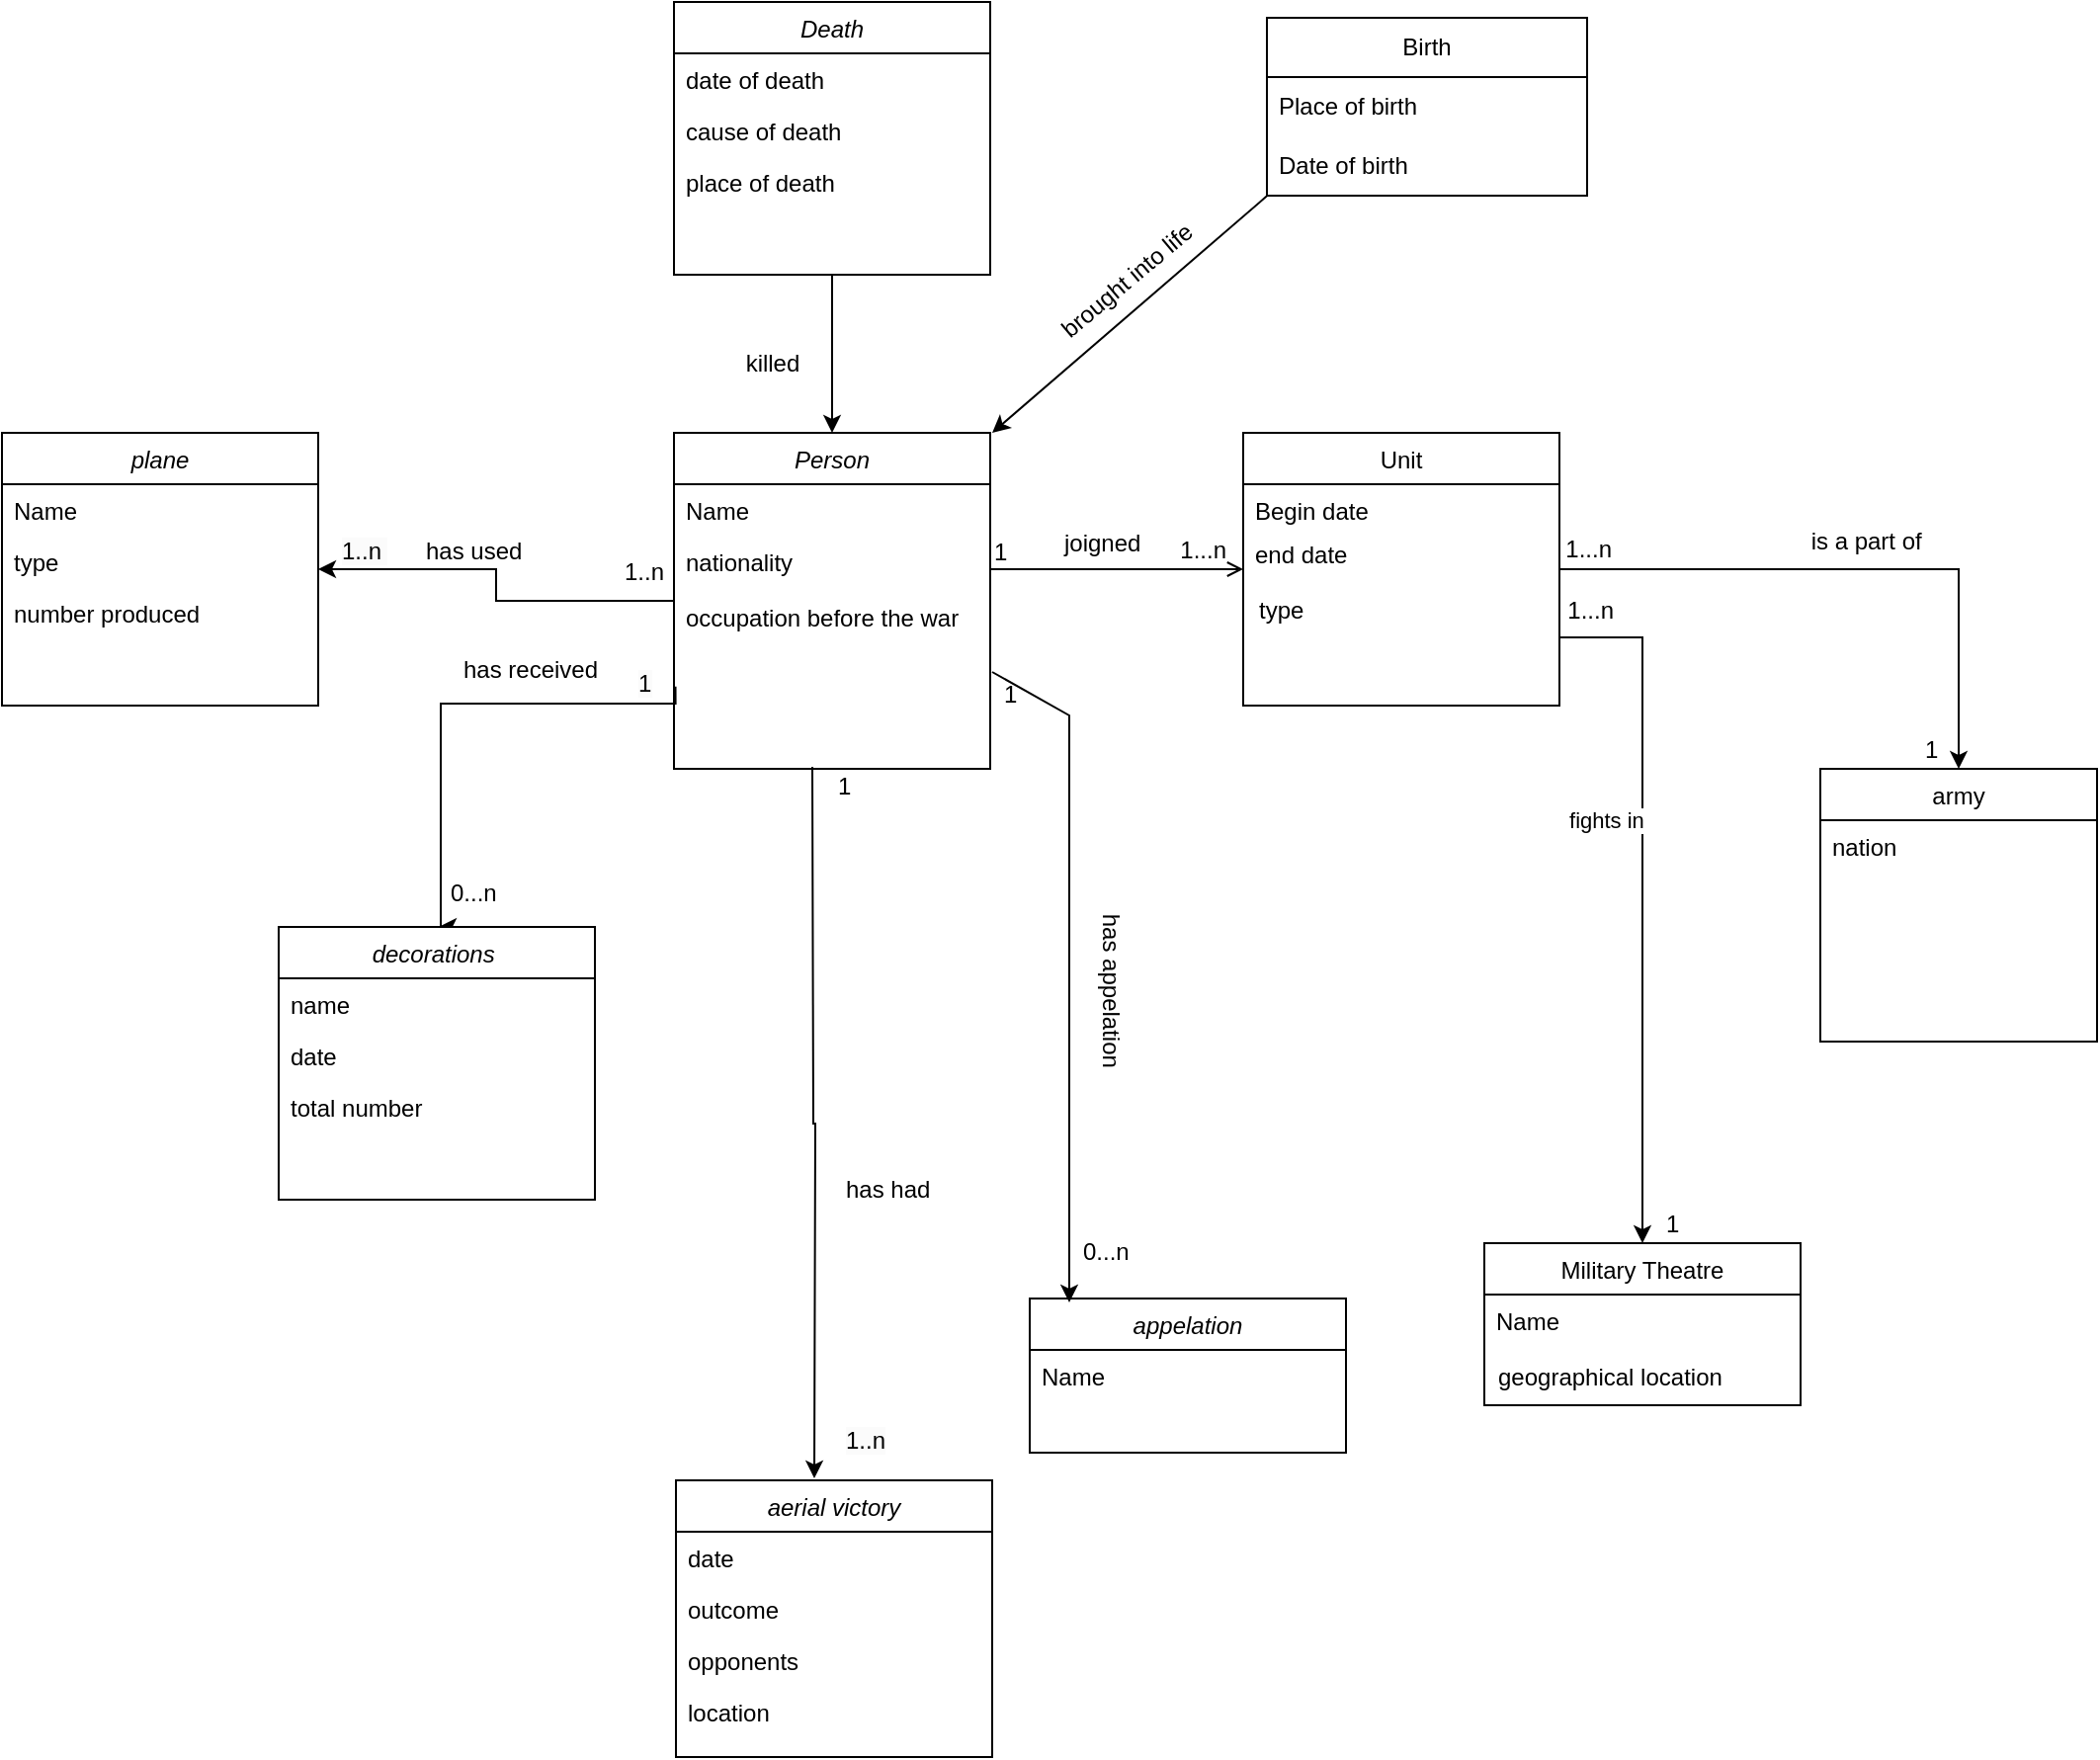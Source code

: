 <mxfile version="24.7.17">
  <diagram id="C5RBs43oDa-KdzZeNtuy" name="Page-1">
    <mxGraphModel dx="1656" dy="1654" grid="1" gridSize="10" guides="1" tooltips="1" connect="1" arrows="1" fold="1" page="1" pageScale="1" pageWidth="827" pageHeight="1169" math="0" shadow="0">
      <root>
        <mxCell id="WIyWlLk6GJQsqaUBKTNV-0" />
        <mxCell id="WIyWlLk6GJQsqaUBKTNV-1" parent="WIyWlLk6GJQsqaUBKTNV-0" />
        <mxCell id="sWfVRmqd_Di_RNYYss13-6" value="" style="edgeStyle=orthogonalEdgeStyle;rounded=0;orthogonalLoop=1;jettySize=auto;html=1;" parent="WIyWlLk6GJQsqaUBKTNV-1" source="zkfFHV4jXpPFQw0GAbJ--0" target="sWfVRmqd_Di_RNYYss13-2" edge="1">
          <mxGeometry relative="1" as="geometry" />
        </mxCell>
        <mxCell id="sWfVRmqd_Di_RNYYss13-21" value="" style="edgeStyle=orthogonalEdgeStyle;rounded=0;orthogonalLoop=1;jettySize=auto;html=1;" parent="WIyWlLk6GJQsqaUBKTNV-1" edge="1">
          <mxGeometry relative="1" as="geometry">
            <mxPoint x="290" y="289" as="sourcePoint" />
            <mxPoint x="291" y="649" as="targetPoint" />
          </mxGeometry>
        </mxCell>
        <mxCell id="zkfFHV4jXpPFQw0GAbJ--0" value="Person" style="swimlane;fontStyle=2;align=center;verticalAlign=top;childLayout=stackLayout;horizontal=1;startSize=26;horizontalStack=0;resizeParent=1;resizeLast=0;collapsible=1;marginBottom=0;rounded=0;shadow=0;strokeWidth=1;" parent="WIyWlLk6GJQsqaUBKTNV-1" vertex="1">
          <mxGeometry x="220" y="120" width="160" height="170" as="geometry">
            <mxRectangle x="230" y="140" width="160" height="26" as="alternateBounds" />
          </mxGeometry>
        </mxCell>
        <mxCell id="zkfFHV4jXpPFQw0GAbJ--1" value="Name" style="text;align=left;verticalAlign=top;spacingLeft=4;spacingRight=4;overflow=hidden;rotatable=0;points=[[0,0.5],[1,0.5]];portConstraint=eastwest;" parent="zkfFHV4jXpPFQw0GAbJ--0" vertex="1">
          <mxGeometry y="26" width="160" height="26" as="geometry" />
        </mxCell>
        <mxCell id="zkfFHV4jXpPFQw0GAbJ--2" value="nationality&#xa;" style="text;align=left;verticalAlign=top;spacingLeft=4;spacingRight=4;overflow=hidden;rotatable=0;points=[[0,0.5],[1,0.5]];portConstraint=eastwest;rounded=0;shadow=0;html=0;" parent="zkfFHV4jXpPFQw0GAbJ--0" vertex="1">
          <mxGeometry y="52" width="160" height="26" as="geometry" />
        </mxCell>
        <mxCell id="sWfVRmqd_Di_RNYYss13-30" value="" style="edgeStyle=orthogonalEdgeStyle;rounded=0;orthogonalLoop=1;jettySize=auto;html=1;exitX=1;exitY=0.75;exitDx=0;exitDy=0;" parent="WIyWlLk6GJQsqaUBKTNV-1" source="zkfFHV4jXpPFQw0GAbJ--17" target="sWfVRmqd_Di_RNYYss13-25" edge="1">
          <mxGeometry relative="1" as="geometry">
            <mxPoint x="590" y="260" as="sourcePoint" />
          </mxGeometry>
        </mxCell>
        <mxCell id="sWfVRmqd_Di_RNYYss13-34" value="fights in&amp;nbsp;" style="edgeLabel;html=1;align=center;verticalAlign=middle;resizable=0;points=[];" parent="sWfVRmqd_Di_RNYYss13-30" vertex="1" connectable="0">
          <mxGeometry x="-0.19" y="-2" relative="1" as="geometry">
            <mxPoint x="-15" y="-7" as="offset" />
          </mxGeometry>
        </mxCell>
        <mxCell id="sWfVRmqd_Di_RNYYss13-82" value="" style="edgeStyle=orthogonalEdgeStyle;rounded=0;orthogonalLoop=1;jettySize=auto;html=1;" parent="WIyWlLk6GJQsqaUBKTNV-1" source="zkfFHV4jXpPFQw0GAbJ--17" target="sWfVRmqd_Di_RNYYss13-78" edge="1">
          <mxGeometry relative="1" as="geometry" />
        </mxCell>
        <mxCell id="zkfFHV4jXpPFQw0GAbJ--17" value="Unit" style="swimlane;fontStyle=0;align=center;verticalAlign=top;childLayout=stackLayout;horizontal=1;startSize=26;horizontalStack=0;resizeParent=1;resizeLast=0;collapsible=1;marginBottom=0;rounded=0;shadow=0;strokeWidth=1;" parent="WIyWlLk6GJQsqaUBKTNV-1" vertex="1">
          <mxGeometry x="508" y="120" width="160" height="138" as="geometry">
            <mxRectangle x="550" y="140" width="160" height="26" as="alternateBounds" />
          </mxGeometry>
        </mxCell>
        <mxCell id="zkfFHV4jXpPFQw0GAbJ--18" value="Begin date" style="text;align=left;verticalAlign=top;spacingLeft=4;spacingRight=4;overflow=hidden;rotatable=0;points=[[0,0.5],[1,0.5]];portConstraint=eastwest;" parent="zkfFHV4jXpPFQw0GAbJ--17" vertex="1">
          <mxGeometry y="26" width="160" height="22" as="geometry" />
        </mxCell>
        <mxCell id="zkfFHV4jXpPFQw0GAbJ--20" value="end date" style="text;align=left;verticalAlign=top;spacingLeft=4;spacingRight=4;overflow=hidden;rotatable=0;points=[[0,0.5],[1,0.5]];portConstraint=eastwest;rounded=0;shadow=0;html=0;" parent="zkfFHV4jXpPFQw0GAbJ--17" vertex="1">
          <mxGeometry y="48" width="160" height="26" as="geometry" />
        </mxCell>
        <mxCell id="zkfFHV4jXpPFQw0GAbJ--26" value="" style="endArrow=open;shadow=0;strokeWidth=1;rounded=0;curved=0;endFill=1;edgeStyle=elbowEdgeStyle;elbow=vertical;" parent="WIyWlLk6GJQsqaUBKTNV-1" source="zkfFHV4jXpPFQw0GAbJ--0" target="zkfFHV4jXpPFQw0GAbJ--17" edge="1">
          <mxGeometry x="0.5" y="41" relative="1" as="geometry">
            <mxPoint x="380" y="192" as="sourcePoint" />
            <mxPoint x="540" y="192" as="targetPoint" />
            <mxPoint x="-40" y="32" as="offset" />
          </mxGeometry>
        </mxCell>
        <mxCell id="zkfFHV4jXpPFQw0GAbJ--27" value="&#xa;1" style="resizable=0;align=left;verticalAlign=bottom;labelBackgroundColor=none;fontSize=12;" parent="zkfFHV4jXpPFQw0GAbJ--26" connectable="0" vertex="1">
          <mxGeometry x="-1" relative="1" as="geometry">
            <mxPoint as="offset" />
          </mxGeometry>
        </mxCell>
        <mxCell id="zkfFHV4jXpPFQw0GAbJ--28" value="1...n" style="resizable=0;align=right;verticalAlign=bottom;labelBackgroundColor=none;fontSize=12;" parent="zkfFHV4jXpPFQw0GAbJ--26" connectable="0" vertex="1">
          <mxGeometry x="1" relative="1" as="geometry">
            <mxPoint x="-7" y="-1" as="offset" />
          </mxGeometry>
        </mxCell>
        <mxCell id="zkfFHV4jXpPFQw0GAbJ--29" value="has used&amp;nbsp;" style="text;html=1;resizable=0;points=[];;align=center;verticalAlign=middle;labelBackgroundColor=none;rounded=0;shadow=0;strokeWidth=1;fontSize=12;" parent="zkfFHV4jXpPFQw0GAbJ--26" vertex="1" connectable="0">
          <mxGeometry x="0.5" y="49" relative="1" as="geometry">
            <mxPoint x="-356" y="40" as="offset" />
          </mxGeometry>
        </mxCell>
        <mxCell id="sWfVRmqd_Di_RNYYss13-37" value="" style="edgeStyle=orthogonalEdgeStyle;rounded=0;orthogonalLoop=1;jettySize=auto;html=1;exitX=0.061;exitY=0.746;exitDx=0;exitDy=0;exitPerimeter=0;" parent="WIyWlLk6GJQsqaUBKTNV-1" edge="1">
          <mxGeometry relative="1" as="geometry">
            <mxPoint x="220.76" y="248.396" as="sourcePoint" />
            <mxPoint x="101" y="370" as="targetPoint" />
            <Array as="points">
              <mxPoint x="221" y="257" />
              <mxPoint x="102" y="257" />
            </Array>
          </mxGeometry>
        </mxCell>
        <mxCell id="Up6PIdl-GRcJgjslwMBE-0" value="occupation before the war" style="text;align=left;verticalAlign=top;spacingLeft=4;spacingRight=4;overflow=hidden;rotatable=0;points=[[0,0.5],[1,0.5]];portConstraint=eastwest;rounded=0;shadow=0;html=0;" parent="WIyWlLk6GJQsqaUBKTNV-1" vertex="1">
          <mxGeometry x="220" y="200" width="160" height="26" as="geometry" />
        </mxCell>
        <mxCell id="sWfVRmqd_Di_RNYYss13-2" value="plane" style="swimlane;fontStyle=2;align=center;verticalAlign=top;childLayout=stackLayout;horizontal=1;startSize=26;horizontalStack=0;resizeParent=1;resizeLast=0;collapsible=1;marginBottom=0;rounded=0;shadow=0;strokeWidth=1;" parent="WIyWlLk6GJQsqaUBKTNV-1" vertex="1">
          <mxGeometry x="-120" y="120" width="160" height="138" as="geometry">
            <mxRectangle x="230" y="140" width="160" height="26" as="alternateBounds" />
          </mxGeometry>
        </mxCell>
        <mxCell id="sWfVRmqd_Di_RNYYss13-3" value="Name" style="text;align=left;verticalAlign=top;spacingLeft=4;spacingRight=4;overflow=hidden;rotatable=0;points=[[0,0.5],[1,0.5]];portConstraint=eastwest;" parent="sWfVRmqd_Di_RNYYss13-2" vertex="1">
          <mxGeometry y="26" width="160" height="26" as="geometry" />
        </mxCell>
        <mxCell id="sWfVRmqd_Di_RNYYss13-4" value="type " style="text;align=left;verticalAlign=top;spacingLeft=4;spacingRight=4;overflow=hidden;rotatable=0;points=[[0,0.5],[1,0.5]];portConstraint=eastwest;rounded=0;shadow=0;html=0;" parent="sWfVRmqd_Di_RNYYss13-2" vertex="1">
          <mxGeometry y="52" width="160" height="26" as="geometry" />
        </mxCell>
        <mxCell id="sWfVRmqd_Di_RNYYss13-5" value="number produced" style="text;align=left;verticalAlign=top;spacingLeft=4;spacingRight=4;overflow=hidden;rotatable=0;points=[[0,0.5],[1,0.5]];portConstraint=eastwest;rounded=0;shadow=0;html=0;" parent="sWfVRmqd_Di_RNYYss13-2" vertex="1">
          <mxGeometry y="78" width="160" height="26" as="geometry" />
        </mxCell>
        <mxCell id="sWfVRmqd_Di_RNYYss13-9" value="joigned&amp;nbsp;" style="text;html=1;resizable=0;points=[];;align=center;verticalAlign=middle;labelBackgroundColor=none;rounded=0;shadow=0;strokeWidth=1;fontSize=12;" parent="WIyWlLk6GJQsqaUBKTNV-1" vertex="1" connectable="0">
          <mxGeometry x="430" y="190" as="geometry">
            <mxPoint x="8" y="-14" as="offset" />
          </mxGeometry>
        </mxCell>
        <mxCell id="sWfVRmqd_Di_RNYYss13-101" value="" style="edgeStyle=orthogonalEdgeStyle;rounded=0;orthogonalLoop=1;jettySize=auto;html=1;entryX=0.5;entryY=0;entryDx=0;entryDy=0;" parent="WIyWlLk6GJQsqaUBKTNV-1" source="sWfVRmqd_Di_RNYYss13-10" target="zkfFHV4jXpPFQw0GAbJ--0" edge="1">
          <mxGeometry relative="1" as="geometry" />
        </mxCell>
        <mxCell id="sWfVRmqd_Di_RNYYss13-10" value="Death" style="swimlane;fontStyle=2;align=center;verticalAlign=top;childLayout=stackLayout;horizontal=1;startSize=26;horizontalStack=0;resizeParent=1;resizeLast=0;collapsible=1;marginBottom=0;rounded=0;shadow=0;strokeWidth=1;" parent="WIyWlLk6GJQsqaUBKTNV-1" vertex="1">
          <mxGeometry x="220" y="-98" width="160" height="138" as="geometry">
            <mxRectangle x="230" y="140" width="160" height="26" as="alternateBounds" />
          </mxGeometry>
        </mxCell>
        <mxCell id="sWfVRmqd_Di_RNYYss13-11" value="date of death" style="text;align=left;verticalAlign=top;spacingLeft=4;spacingRight=4;overflow=hidden;rotatable=0;points=[[0,0.5],[1,0.5]];portConstraint=eastwest;" parent="sWfVRmqd_Di_RNYYss13-10" vertex="1">
          <mxGeometry y="26" width="160" height="26" as="geometry" />
        </mxCell>
        <mxCell id="sWfVRmqd_Di_RNYYss13-12" value="cause of death" style="text;align=left;verticalAlign=top;spacingLeft=4;spacingRight=4;overflow=hidden;rotatable=0;points=[[0,0.5],[1,0.5]];portConstraint=eastwest;rounded=0;shadow=0;html=0;" parent="sWfVRmqd_Di_RNYYss13-10" vertex="1">
          <mxGeometry y="52" width="160" height="26" as="geometry" />
        </mxCell>
        <mxCell id="sWfVRmqd_Di_RNYYss13-13" value="place of death " style="text;align=left;verticalAlign=top;spacingLeft=4;spacingRight=4;overflow=hidden;rotatable=0;points=[[0,0.5],[1,0.5]];portConstraint=eastwest;rounded=0;shadow=0;html=0;" parent="sWfVRmqd_Di_RNYYss13-10" vertex="1">
          <mxGeometry y="78" width="160" height="26" as="geometry" />
        </mxCell>
        <mxCell id="sWfVRmqd_Di_RNYYss13-17" value="aerial victory" style="swimlane;fontStyle=2;align=center;verticalAlign=top;childLayout=stackLayout;horizontal=1;startSize=26;horizontalStack=0;resizeParent=1;resizeLast=0;collapsible=1;marginBottom=0;rounded=0;shadow=0;strokeWidth=1;" parent="WIyWlLk6GJQsqaUBKTNV-1" vertex="1">
          <mxGeometry x="221" y="650" width="160" height="140" as="geometry">
            <mxRectangle x="230" y="140" width="160" height="26" as="alternateBounds" />
          </mxGeometry>
        </mxCell>
        <mxCell id="sWfVRmqd_Di_RNYYss13-18" value="date&#xa;" style="text;align=left;verticalAlign=top;spacingLeft=4;spacingRight=4;overflow=hidden;rotatable=0;points=[[0,0.5],[1,0.5]];portConstraint=eastwest;" parent="sWfVRmqd_Di_RNYYss13-17" vertex="1">
          <mxGeometry y="26" width="160" height="26" as="geometry" />
        </mxCell>
        <mxCell id="sWfVRmqd_Di_RNYYss13-19" value="outcome" style="text;align=left;verticalAlign=top;spacingLeft=4;spacingRight=4;overflow=hidden;rotatable=0;points=[[0,0.5],[1,0.5]];portConstraint=eastwest;rounded=0;shadow=0;html=0;" parent="sWfVRmqd_Di_RNYYss13-17" vertex="1">
          <mxGeometry y="52" width="160" height="26" as="geometry" />
        </mxCell>
        <mxCell id="sWfVRmqd_Di_RNYYss13-20" value="opponents" style="text;align=left;verticalAlign=top;spacingLeft=4;spacingRight=4;overflow=hidden;rotatable=0;points=[[0,0.5],[1,0.5]];portConstraint=eastwest;rounded=0;shadow=0;html=0;" parent="sWfVRmqd_Di_RNYYss13-17" vertex="1">
          <mxGeometry y="78" width="160" height="26" as="geometry" />
        </mxCell>
        <mxCell id="-l5ytIGz0a9PeMOAyxSW-0" value="location" style="text;align=left;verticalAlign=top;spacingLeft=4;spacingRight=4;overflow=hidden;rotatable=0;points=[[0,0.5],[1,0.5]];portConstraint=eastwest;rounded=0;shadow=0;html=0;" parent="sWfVRmqd_Di_RNYYss13-17" vertex="1">
          <mxGeometry y="104" width="160" height="26" as="geometry" />
        </mxCell>
        <mxCell id="sWfVRmqd_Di_RNYYss13-22" value="&#xa;1..n" style="resizable=0;align=left;verticalAlign=bottom;labelBackgroundColor=none;fontSize=12;" parent="WIyWlLk6GJQsqaUBKTNV-1" connectable="0" vertex="1">
          <mxGeometry x="383" y="218" as="geometry">
            <mxPoint x="-190" y="-19" as="offset" />
          </mxGeometry>
        </mxCell>
        <mxCell id="sWfVRmqd_Di_RNYYss13-23" value="&lt;span style=&quot;color: rgb(0, 0, 0); font-family: Helvetica; font-size: 12px; font-style: normal; font-variant-ligatures: normal; font-variant-caps: normal; font-weight: 400; letter-spacing: normal; orphans: 2; text-align: left; text-indent: 0px; text-transform: none; widows: 2; word-spacing: 0px; -webkit-text-stroke-width: 0px; white-space: nowrap; background-color: rgb(251, 251, 251); text-decoration-thickness: initial; text-decoration-style: initial; text-decoration-color: initial; display: inline !important; float: none;&quot;&gt;1..n&amp;nbsp;&lt;/span&gt;" style="text;whiteSpace=wrap;html=1;" parent="WIyWlLk6GJQsqaUBKTNV-1" vertex="1">
          <mxGeometry x="50" y="166" width="40" height="40" as="geometry" />
        </mxCell>
        <mxCell id="sWfVRmqd_Di_RNYYss13-25" value="Military Theatre" style="swimlane;fontStyle=0;align=center;verticalAlign=top;childLayout=stackLayout;horizontal=1;startSize=26;horizontalStack=0;resizeParent=1;resizeLast=0;collapsible=1;marginBottom=0;rounded=0;shadow=0;strokeWidth=1;" parent="WIyWlLk6GJQsqaUBKTNV-1" vertex="1">
          <mxGeometry x="630" y="530" width="160" height="82" as="geometry">
            <mxRectangle x="550" y="140" width="160" height="26" as="alternateBounds" />
          </mxGeometry>
        </mxCell>
        <mxCell id="sWfVRmqd_Di_RNYYss13-27" value="Name" style="text;align=left;verticalAlign=top;spacingLeft=4;spacingRight=4;overflow=hidden;rotatable=0;points=[[0,0.5],[1,0.5]];portConstraint=eastwest;rounded=0;shadow=0;html=0;" parent="sWfVRmqd_Di_RNYYss13-25" vertex="1">
          <mxGeometry y="26" width="160" height="26" as="geometry" />
        </mxCell>
        <mxCell id="sWfVRmqd_Di_RNYYss13-31" value="has had&amp;nbsp;" style="text;html=1;align=center;verticalAlign=middle;whiteSpace=wrap;rounded=0;" parent="WIyWlLk6GJQsqaUBKTNV-1" vertex="1">
          <mxGeometry x="300" y="468" width="60" height="70" as="geometry" />
        </mxCell>
        <mxCell id="sWfVRmqd_Di_RNYYss13-38" value="decorations " style="swimlane;fontStyle=2;align=center;verticalAlign=top;childLayout=stackLayout;horizontal=1;startSize=26;horizontalStack=0;resizeParent=1;resizeLast=0;collapsible=1;marginBottom=0;rounded=0;shadow=0;strokeWidth=1;" parent="WIyWlLk6GJQsqaUBKTNV-1" vertex="1">
          <mxGeometry x="20" y="370" width="160" height="138" as="geometry">
            <mxRectangle x="230" y="140" width="160" height="26" as="alternateBounds" />
          </mxGeometry>
        </mxCell>
        <mxCell id="sWfVRmqd_Di_RNYYss13-39" value="name" style="text;align=left;verticalAlign=top;spacingLeft=4;spacingRight=4;overflow=hidden;rotatable=0;points=[[0,0.5],[1,0.5]];portConstraint=eastwest;" parent="sWfVRmqd_Di_RNYYss13-38" vertex="1">
          <mxGeometry y="26" width="160" height="26" as="geometry" />
        </mxCell>
        <mxCell id="sWfVRmqd_Di_RNYYss13-40" value="date " style="text;align=left;verticalAlign=top;spacingLeft=4;spacingRight=4;overflow=hidden;rotatable=0;points=[[0,0.5],[1,0.5]];portConstraint=eastwest;rounded=0;shadow=0;html=0;" parent="sWfVRmqd_Di_RNYYss13-38" vertex="1">
          <mxGeometry y="52" width="160" height="26" as="geometry" />
        </mxCell>
        <mxCell id="sWfVRmqd_Di_RNYYss13-41" value="total number " style="text;align=left;verticalAlign=top;spacingLeft=4;spacingRight=4;overflow=hidden;rotatable=0;points=[[0,0.5],[1,0.5]];portConstraint=eastwest;rounded=0;shadow=0;html=0;" parent="sWfVRmqd_Di_RNYYss13-38" vertex="1">
          <mxGeometry y="78" width="160" height="26" as="geometry" />
        </mxCell>
        <mxCell id="sWfVRmqd_Di_RNYYss13-42" value="&lt;br style=&quot;forced-color-adjust: none; padding: 0px; margin: 0px; color: rgb(0, 0, 0); font-family: Helvetica; font-size: 12px; font-style: normal; font-variant-ligatures: normal; font-variant-caps: normal; font-weight: 400; letter-spacing: normal; orphans: 2; text-align: left; text-indent: 0px; text-transform: none; widows: 2; word-spacing: 0px; -webkit-text-stroke-width: 0px; white-space: nowrap; background-color: rgb(251, 251, 251); text-decoration-thickness: initial; text-decoration-style: initial; text-decoration-color: initial;&quot;&gt;&lt;span style=&quot;color: rgb(0, 0, 0); font-family: Helvetica; font-size: 12px; font-style: normal; font-variant-ligatures: normal; font-variant-caps: normal; font-weight: 400; letter-spacing: normal; orphans: 2; text-align: left; text-indent: 0px; text-transform: none; widows: 2; word-spacing: 0px; -webkit-text-stroke-width: 0px; white-space: nowrap; background-color: rgb(251, 251, 251); text-decoration-thickness: initial; text-decoration-style: initial; text-decoration-color: initial; display: inline !important; float: none;&quot;&gt;1&lt;/span&gt;" style="text;whiteSpace=wrap;html=1;" parent="WIyWlLk6GJQsqaUBKTNV-1" vertex="1">
          <mxGeometry x="200" y="219" width="40" height="50" as="geometry" />
        </mxCell>
        <mxCell id="sWfVRmqd_Di_RNYYss13-43" value="&lt;div&gt;0...n&lt;/div&gt;&lt;div&gt;&lt;br&gt;&lt;/div&gt;" style="text;whiteSpace=wrap;html=1;" parent="WIyWlLk6GJQsqaUBKTNV-1" vertex="1">
          <mxGeometry x="105" y="339" width="40" height="50" as="geometry" />
        </mxCell>
        <mxCell id="sWfVRmqd_Di_RNYYss13-44" value="&#xa;" style="text;align=left;verticalAlign=top;spacingLeft=4;spacingRight=4;overflow=hidden;rotatable=0;points=[[0,0.5],[1,0.5]];portConstraint=eastwest;rounded=0;shadow=0;html=0;" parent="WIyWlLk6GJQsqaUBKTNV-1" vertex="1">
          <mxGeometry x="221" y="228" width="160" height="26" as="geometry" />
        </mxCell>
        <mxCell id="sWfVRmqd_Di_RNYYss13-47" value="appelation" style="swimlane;fontStyle=2;align=center;verticalAlign=top;childLayout=stackLayout;horizontal=1;startSize=26;horizontalStack=0;resizeParent=1;resizeLast=0;collapsible=1;marginBottom=0;rounded=0;shadow=0;strokeWidth=1;" parent="WIyWlLk6GJQsqaUBKTNV-1" vertex="1">
          <mxGeometry x="400" y="558" width="160" height="78" as="geometry">
            <mxRectangle x="230" y="140" width="160" height="26" as="alternateBounds" />
          </mxGeometry>
        </mxCell>
        <mxCell id="sWfVRmqd_Di_RNYYss13-48" value="Name" style="text;align=left;verticalAlign=top;spacingLeft=4;spacingRight=4;overflow=hidden;rotatable=0;points=[[0,0.5],[1,0.5]];portConstraint=eastwest;" parent="sWfVRmqd_Di_RNYYss13-47" vertex="1">
          <mxGeometry y="26" width="160" height="26" as="geometry" />
        </mxCell>
        <mxCell id="sWfVRmqd_Di_RNYYss13-49" value="&#xa;" style="text;align=left;verticalAlign=top;spacingLeft=4;spacingRight=4;overflow=hidden;rotatable=0;points=[[0,0.5],[1,0.5]];portConstraint=eastwest;rounded=0;shadow=0;html=0;" parent="sWfVRmqd_Di_RNYYss13-47" vertex="1">
          <mxGeometry y="52" width="160" height="26" as="geometry" />
        </mxCell>
        <mxCell id="sWfVRmqd_Di_RNYYss13-52" value="has appelation&amp;nbsp;" style="text;html=1;align=center;verticalAlign=middle;whiteSpace=wrap;rounded=0;rotation=90;" parent="WIyWlLk6GJQsqaUBKTNV-1" vertex="1">
          <mxGeometry x="370.93" y="389" width="140" height="30" as="geometry" />
        </mxCell>
        <mxCell id="sWfVRmqd_Di_RNYYss13-53" value="&#xa;1" style="resizable=0;align=left;verticalAlign=bottom;labelBackgroundColor=none;fontSize=12;" parent="WIyWlLk6GJQsqaUBKTNV-1" connectable="0" vertex="1">
          <mxGeometry x="390" y="235" as="geometry">
            <mxPoint x="-5" y="26" as="offset" />
          </mxGeometry>
        </mxCell>
        <mxCell id="sWfVRmqd_Di_RNYYss13-54" value="0...n" style="resizable=0;align=left;verticalAlign=bottom;labelBackgroundColor=none;fontSize=12;" parent="WIyWlLk6GJQsqaUBKTNV-1" connectable="0" vertex="1">
          <mxGeometry x="367" y="224" as="geometry">
            <mxPoint x="58" y="319" as="offset" />
          </mxGeometry>
        </mxCell>
        <mxCell id="sWfVRmqd_Di_RNYYss13-58" value="Birth" style="swimlane;fontStyle=0;childLayout=stackLayout;horizontal=1;startSize=30;horizontalStack=0;resizeParent=1;resizeParentMax=0;resizeLast=0;collapsible=1;marginBottom=0;whiteSpace=wrap;html=1;" parent="WIyWlLk6GJQsqaUBKTNV-1" vertex="1">
          <mxGeometry x="520" y="-90" width="162" height="90" as="geometry" />
        </mxCell>
        <mxCell id="sWfVRmqd_Di_RNYYss13-59" value="Place of birth" style="text;strokeColor=none;fillColor=none;align=left;verticalAlign=middle;spacingLeft=4;spacingRight=4;overflow=hidden;points=[[0,0.5],[1,0.5]];portConstraint=eastwest;rotatable=0;whiteSpace=wrap;html=1;" parent="sWfVRmqd_Di_RNYYss13-58" vertex="1">
          <mxGeometry y="30" width="162" height="30" as="geometry" />
        </mxCell>
        <mxCell id="sWfVRmqd_Di_RNYYss13-60" value="Date of birth&amp;nbsp;" style="text;strokeColor=none;fillColor=none;align=left;verticalAlign=middle;spacingLeft=4;spacingRight=4;overflow=hidden;points=[[0,0.5],[1,0.5]];portConstraint=eastwest;rotatable=0;whiteSpace=wrap;html=1;" parent="sWfVRmqd_Di_RNYYss13-58" vertex="1">
          <mxGeometry y="60" width="162" height="30" as="geometry" />
        </mxCell>
        <mxCell id="sWfVRmqd_Di_RNYYss13-62" value="brought into life&amp;nbsp;" style="text;html=1;align=center;verticalAlign=middle;whiteSpace=wrap;rounded=0;rotation=-40;" parent="WIyWlLk6GJQsqaUBKTNV-1" vertex="1">
          <mxGeometry x="390" y="30" width="120.93" height="23.51" as="geometry" />
        </mxCell>
        <mxCell id="sWfVRmqd_Di_RNYYss13-67" value="has received" style="text;html=1;align=center;verticalAlign=middle;whiteSpace=wrap;rounded=0;" parent="WIyWlLk6GJQsqaUBKTNV-1" vertex="1">
          <mxGeometry x="105" y="219" width="85" height="41" as="geometry" />
        </mxCell>
        <mxCell id="sWfVRmqd_Di_RNYYss13-78" value="army" style="swimlane;fontStyle=0;align=center;verticalAlign=top;childLayout=stackLayout;horizontal=1;startSize=26;horizontalStack=0;resizeParent=1;resizeLast=0;collapsible=1;marginBottom=0;rounded=0;shadow=0;strokeWidth=1;" parent="WIyWlLk6GJQsqaUBKTNV-1" vertex="1">
          <mxGeometry x="800" y="290" width="140" height="138" as="geometry">
            <mxRectangle x="550" y="140" width="160" height="26" as="alternateBounds" />
          </mxGeometry>
        </mxCell>
        <mxCell id="sWfVRmqd_Di_RNYYss13-79" value="nation " style="text;align=left;verticalAlign=top;spacingLeft=4;spacingRight=4;overflow=hidden;rotatable=0;points=[[0,0.5],[1,0.5]];portConstraint=eastwest;" parent="sWfVRmqd_Di_RNYYss13-78" vertex="1">
          <mxGeometry y="26" width="140" height="22" as="geometry" />
        </mxCell>
        <mxCell id="sWfVRmqd_Di_RNYYss13-85" value="is a part of&amp;nbsp;" style="text;html=1;align=center;verticalAlign=middle;whiteSpace=wrap;rounded=0;" parent="WIyWlLk6GJQsqaUBKTNV-1" vertex="1">
          <mxGeometry x="760" y="160" width="130" height="30" as="geometry" />
        </mxCell>
        <mxCell id="sWfVRmqd_Di_RNYYss13-90" value="" style="endArrow=classic;html=1;rounded=0;entryX=0.313;entryY=0.801;entryDx=0;entryDy=0;entryPerimeter=0;exitX=0;exitY=1.006;exitDx=0;exitDy=0;exitPerimeter=0;" parent="WIyWlLk6GJQsqaUBKTNV-1" source="sWfVRmqd_Di_RNYYss13-60" edge="1">
          <mxGeometry width="50" height="50" relative="1" as="geometry">
            <mxPoint x="420.92" y="87.17" as="sourcePoint" />
            <mxPoint x="381.0" y="119.996" as="targetPoint" />
          </mxGeometry>
        </mxCell>
        <mxCell id="sWfVRmqd_Di_RNYYss13-94" value="" style="endArrow=classic;html=1;rounded=0;exitX=1;exitY=0.5;exitDx=0;exitDy=0;" parent="WIyWlLk6GJQsqaUBKTNV-1" source="sWfVRmqd_Di_RNYYss13-44" edge="1">
          <mxGeometry width="50" height="50" relative="1" as="geometry">
            <mxPoint x="360" y="330" as="sourcePoint" />
            <mxPoint x="420" y="560" as="targetPoint" />
            <Array as="points">
              <mxPoint x="420" y="263" />
            </Array>
          </mxGeometry>
        </mxCell>
        <mxCell id="sWfVRmqd_Di_RNYYss13-95" value="geographical location&#xa;" style="text;align=left;verticalAlign=top;spacingLeft=4;spacingRight=4;overflow=hidden;rotatable=0;points=[[0,0.5],[1,0.5]];portConstraint=eastwest;rounded=0;shadow=0;html=0;" parent="WIyWlLk6GJQsqaUBKTNV-1" vertex="1">
          <mxGeometry x="631" y="584" width="160" height="26" as="geometry" />
        </mxCell>
        <mxCell id="sWfVRmqd_Di_RNYYss13-96" value="type&#xa;" style="text;align=left;verticalAlign=top;spacingLeft=4;spacingRight=4;overflow=hidden;rotatable=0;points=[[0,0.5],[1,0.5]];portConstraint=eastwest;rounded=0;shadow=0;html=0;" parent="WIyWlLk6GJQsqaUBKTNV-1" vertex="1">
          <mxGeometry x="510" y="196" width="160" height="26" as="geometry" />
        </mxCell>
        <mxCell id="sWfVRmqd_Di_RNYYss13-97" value="1...n" style="resizable=0;align=right;verticalAlign=bottom;labelBackgroundColor=none;fontSize=12;" parent="WIyWlLk6GJQsqaUBKTNV-1" connectable="0" vertex="1">
          <mxGeometry x="696" y="187.667" as="geometry" />
        </mxCell>
        <mxCell id="sWfVRmqd_Di_RNYYss13-98" value="&#xa;1" style="resizable=0;align=left;verticalAlign=bottom;labelBackgroundColor=none;fontSize=12;" parent="WIyWlLk6GJQsqaUBKTNV-1" connectable="0" vertex="1">
          <mxGeometry x="856" y="263" as="geometry">
            <mxPoint x="-5" y="26" as="offset" />
          </mxGeometry>
        </mxCell>
        <mxCell id="sWfVRmqd_Di_RNYYss13-99" value="1...n" style="resizable=0;align=right;verticalAlign=bottom;labelBackgroundColor=none;fontSize=12;" parent="WIyWlLk6GJQsqaUBKTNV-1" connectable="0" vertex="1">
          <mxGeometry x="697" y="218.667" as="geometry" />
        </mxCell>
        <mxCell id="sWfVRmqd_Di_RNYYss13-100" value="&#xa;1" style="resizable=0;align=left;verticalAlign=bottom;labelBackgroundColor=none;fontSize=12;" parent="WIyWlLk6GJQsqaUBKTNV-1" connectable="0" vertex="1">
          <mxGeometry x="725" y="503" as="geometry">
            <mxPoint x="-5" y="26" as="offset" />
          </mxGeometry>
        </mxCell>
        <mxCell id="sWfVRmqd_Di_RNYYss13-102" value="killed" style="text;html=1;align=center;verticalAlign=middle;whiteSpace=wrap;rounded=0;" parent="WIyWlLk6GJQsqaUBKTNV-1" vertex="1">
          <mxGeometry x="240" y="70" width="60" height="29.51" as="geometry" />
        </mxCell>
        <mxCell id="_Twvx_DH2y2zdTPYDqsU-2" value="1" style="resizable=0;align=left;verticalAlign=bottom;labelBackgroundColor=none;fontSize=12;" parent="WIyWlLk6GJQsqaUBKTNV-1" connectable="0" vertex="1">
          <mxGeometry x="308" y="300.25" as="geometry">
            <mxPoint x="-7" y="7" as="offset" />
          </mxGeometry>
        </mxCell>
        <mxCell id="_Twvx_DH2y2zdTPYDqsU-3" value="&lt;br style=&quot;forced-color-adjust: none; padding: 0px; margin: 0px; color: rgb(0, 0, 0); font-family: Helvetica; font-size: 12px; font-style: normal; font-variant-ligatures: normal; font-variant-caps: normal; font-weight: 400; letter-spacing: normal; orphans: 2; text-align: left; text-indent: 0px; text-transform: none; widows: 2; word-spacing: 0px; -webkit-text-stroke-width: 0px; white-space: nowrap; background-color: rgb(251, 251, 251); text-decoration-thickness: initial; text-decoration-style: initial; text-decoration-color: initial;&quot;&gt;&lt;span style=&quot;color: rgb(0, 0, 0); font-family: Helvetica; font-size: 12px; font-style: normal; font-variant-ligatures: normal; font-variant-caps: normal; font-weight: 400; letter-spacing: normal; orphans: 2; text-align: left; text-indent: 0px; text-transform: none; widows: 2; word-spacing: 0px; -webkit-text-stroke-width: 0px; white-space: nowrap; background-color: rgb(251, 251, 251); text-decoration-thickness: initial; text-decoration-style: initial; text-decoration-color: initial; display: inline !important; float: none;&quot;&gt;1..n&lt;/span&gt;" style="text;whiteSpace=wrap;html=1;" parent="WIyWlLk6GJQsqaUBKTNV-1" vertex="1">
          <mxGeometry x="305" y="602" width="50" height="50" as="geometry" />
        </mxCell>
      </root>
    </mxGraphModel>
  </diagram>
</mxfile>
